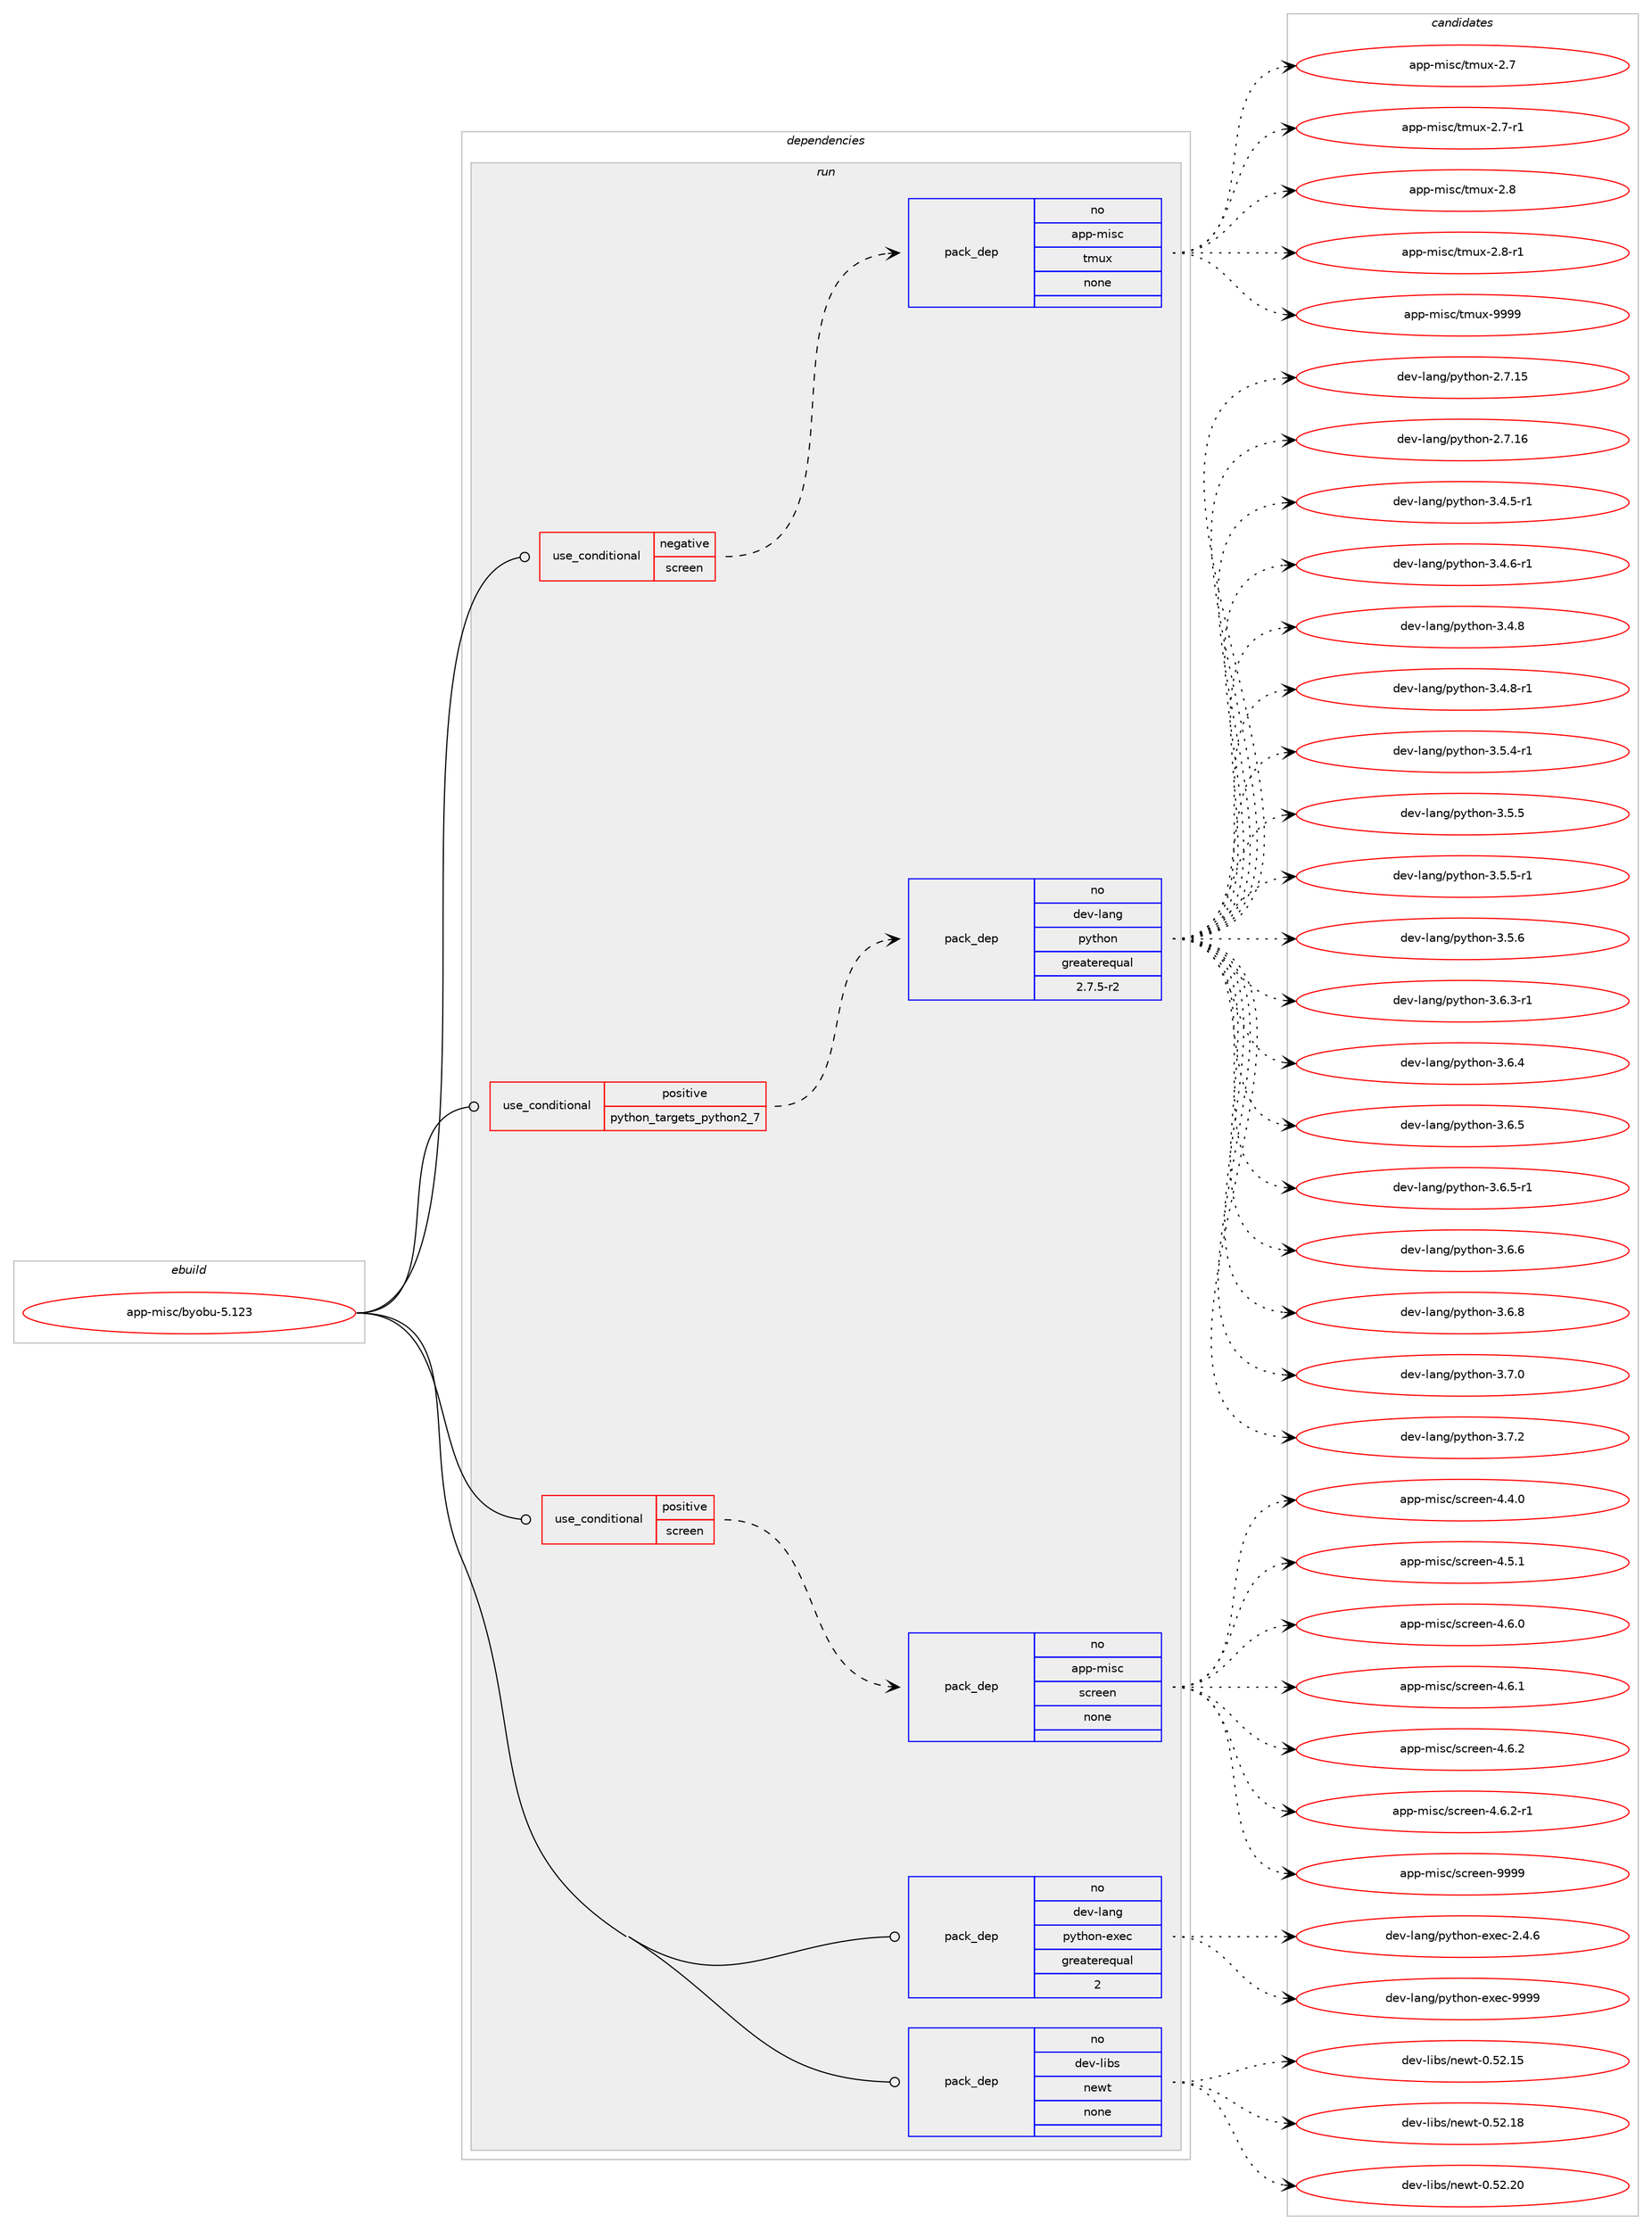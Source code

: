 digraph prolog {

# *************
# Graph options
# *************

newrank=true;
concentrate=true;
compound=true;
graph [rankdir=LR,fontname=Helvetica,fontsize=10,ranksep=1.5];#, ranksep=2.5, nodesep=0.2];
edge  [arrowhead=vee];
node  [fontname=Helvetica,fontsize=10];

# **********
# The ebuild
# **********

subgraph cluster_leftcol {
color=gray;
rank=same;
label=<<i>ebuild</i>>;
id [label="app-misc/byobu-5.123", color=red, width=4, href="../app-misc/byobu-5.123.svg"];
}

# ****************
# The dependencies
# ****************

subgraph cluster_midcol {
color=gray;
label=<<i>dependencies</i>>;
subgraph cluster_compile {
fillcolor="#eeeeee";
style=filled;
label=<<i>compile</i>>;
}
subgraph cluster_compileandrun {
fillcolor="#eeeeee";
style=filled;
label=<<i>compile and run</i>>;
}
subgraph cluster_run {
fillcolor="#eeeeee";
style=filled;
label=<<i>run</i>>;
subgraph cond353135 {
dependency1298084 [label=<<TABLE BORDER="0" CELLBORDER="1" CELLSPACING="0" CELLPADDING="4"><TR><TD ROWSPAN="3" CELLPADDING="10">use_conditional</TD></TR><TR><TD>negative</TD></TR><TR><TD>screen</TD></TR></TABLE>>, shape=none, color=red];
subgraph pack924760 {
dependency1298085 [label=<<TABLE BORDER="0" CELLBORDER="1" CELLSPACING="0" CELLPADDING="4" WIDTH="220"><TR><TD ROWSPAN="6" CELLPADDING="30">pack_dep</TD></TR><TR><TD WIDTH="110">no</TD></TR><TR><TD>app-misc</TD></TR><TR><TD>tmux</TD></TR><TR><TD>none</TD></TR><TR><TD></TD></TR></TABLE>>, shape=none, color=blue];
}
dependency1298084:e -> dependency1298085:w [weight=20,style="dashed",arrowhead="vee"];
}
id:e -> dependency1298084:w [weight=20,style="solid",arrowhead="odot"];
subgraph cond353136 {
dependency1298086 [label=<<TABLE BORDER="0" CELLBORDER="1" CELLSPACING="0" CELLPADDING="4"><TR><TD ROWSPAN="3" CELLPADDING="10">use_conditional</TD></TR><TR><TD>positive</TD></TR><TR><TD>python_targets_python2_7</TD></TR></TABLE>>, shape=none, color=red];
subgraph pack924761 {
dependency1298087 [label=<<TABLE BORDER="0" CELLBORDER="1" CELLSPACING="0" CELLPADDING="4" WIDTH="220"><TR><TD ROWSPAN="6" CELLPADDING="30">pack_dep</TD></TR><TR><TD WIDTH="110">no</TD></TR><TR><TD>dev-lang</TD></TR><TR><TD>python</TD></TR><TR><TD>greaterequal</TD></TR><TR><TD>2.7.5-r2</TD></TR></TABLE>>, shape=none, color=blue];
}
dependency1298086:e -> dependency1298087:w [weight=20,style="dashed",arrowhead="vee"];
}
id:e -> dependency1298086:w [weight=20,style="solid",arrowhead="odot"];
subgraph cond353137 {
dependency1298088 [label=<<TABLE BORDER="0" CELLBORDER="1" CELLSPACING="0" CELLPADDING="4"><TR><TD ROWSPAN="3" CELLPADDING="10">use_conditional</TD></TR><TR><TD>positive</TD></TR><TR><TD>screen</TD></TR></TABLE>>, shape=none, color=red];
subgraph pack924762 {
dependency1298089 [label=<<TABLE BORDER="0" CELLBORDER="1" CELLSPACING="0" CELLPADDING="4" WIDTH="220"><TR><TD ROWSPAN="6" CELLPADDING="30">pack_dep</TD></TR><TR><TD WIDTH="110">no</TD></TR><TR><TD>app-misc</TD></TR><TR><TD>screen</TD></TR><TR><TD>none</TD></TR><TR><TD></TD></TR></TABLE>>, shape=none, color=blue];
}
dependency1298088:e -> dependency1298089:w [weight=20,style="dashed",arrowhead="vee"];
}
id:e -> dependency1298088:w [weight=20,style="solid",arrowhead="odot"];
subgraph pack924763 {
dependency1298090 [label=<<TABLE BORDER="0" CELLBORDER="1" CELLSPACING="0" CELLPADDING="4" WIDTH="220"><TR><TD ROWSPAN="6" CELLPADDING="30">pack_dep</TD></TR><TR><TD WIDTH="110">no</TD></TR><TR><TD>dev-lang</TD></TR><TR><TD>python-exec</TD></TR><TR><TD>greaterequal</TD></TR><TR><TD>2</TD></TR></TABLE>>, shape=none, color=blue];
}
id:e -> dependency1298090:w [weight=20,style="solid",arrowhead="odot"];
subgraph pack924764 {
dependency1298091 [label=<<TABLE BORDER="0" CELLBORDER="1" CELLSPACING="0" CELLPADDING="4" WIDTH="220"><TR><TD ROWSPAN="6" CELLPADDING="30">pack_dep</TD></TR><TR><TD WIDTH="110">no</TD></TR><TR><TD>dev-libs</TD></TR><TR><TD>newt</TD></TR><TR><TD>none</TD></TR><TR><TD></TD></TR></TABLE>>, shape=none, color=blue];
}
id:e -> dependency1298091:w [weight=20,style="solid",arrowhead="odot"];
}
}

# **************
# The candidates
# **************

subgraph cluster_choices {
rank=same;
color=gray;
label=<<i>candidates</i>>;

subgraph choice924760 {
color=black;
nodesep=1;
choice9711211245109105115994711610911712045504655 [label="app-misc/tmux-2.7", color=red, width=4,href="../app-misc/tmux-2.7.svg"];
choice97112112451091051159947116109117120455046554511449 [label="app-misc/tmux-2.7-r1", color=red, width=4,href="../app-misc/tmux-2.7-r1.svg"];
choice9711211245109105115994711610911712045504656 [label="app-misc/tmux-2.8", color=red, width=4,href="../app-misc/tmux-2.8.svg"];
choice97112112451091051159947116109117120455046564511449 [label="app-misc/tmux-2.8-r1", color=red, width=4,href="../app-misc/tmux-2.8-r1.svg"];
choice971121124510910511599471161091171204557575757 [label="app-misc/tmux-9999", color=red, width=4,href="../app-misc/tmux-9999.svg"];
dependency1298085:e -> choice9711211245109105115994711610911712045504655:w [style=dotted,weight="100"];
dependency1298085:e -> choice97112112451091051159947116109117120455046554511449:w [style=dotted,weight="100"];
dependency1298085:e -> choice9711211245109105115994711610911712045504656:w [style=dotted,weight="100"];
dependency1298085:e -> choice97112112451091051159947116109117120455046564511449:w [style=dotted,weight="100"];
dependency1298085:e -> choice971121124510910511599471161091171204557575757:w [style=dotted,weight="100"];
}
subgraph choice924761 {
color=black;
nodesep=1;
choice10010111845108971101034711212111610411111045504655464953 [label="dev-lang/python-2.7.15", color=red, width=4,href="../dev-lang/python-2.7.15.svg"];
choice10010111845108971101034711212111610411111045504655464954 [label="dev-lang/python-2.7.16", color=red, width=4,href="../dev-lang/python-2.7.16.svg"];
choice1001011184510897110103471121211161041111104551465246534511449 [label="dev-lang/python-3.4.5-r1", color=red, width=4,href="../dev-lang/python-3.4.5-r1.svg"];
choice1001011184510897110103471121211161041111104551465246544511449 [label="dev-lang/python-3.4.6-r1", color=red, width=4,href="../dev-lang/python-3.4.6-r1.svg"];
choice100101118451089711010347112121116104111110455146524656 [label="dev-lang/python-3.4.8", color=red, width=4,href="../dev-lang/python-3.4.8.svg"];
choice1001011184510897110103471121211161041111104551465246564511449 [label="dev-lang/python-3.4.8-r1", color=red, width=4,href="../dev-lang/python-3.4.8-r1.svg"];
choice1001011184510897110103471121211161041111104551465346524511449 [label="dev-lang/python-3.5.4-r1", color=red, width=4,href="../dev-lang/python-3.5.4-r1.svg"];
choice100101118451089711010347112121116104111110455146534653 [label="dev-lang/python-3.5.5", color=red, width=4,href="../dev-lang/python-3.5.5.svg"];
choice1001011184510897110103471121211161041111104551465346534511449 [label="dev-lang/python-3.5.5-r1", color=red, width=4,href="../dev-lang/python-3.5.5-r1.svg"];
choice100101118451089711010347112121116104111110455146534654 [label="dev-lang/python-3.5.6", color=red, width=4,href="../dev-lang/python-3.5.6.svg"];
choice1001011184510897110103471121211161041111104551465446514511449 [label="dev-lang/python-3.6.3-r1", color=red, width=4,href="../dev-lang/python-3.6.3-r1.svg"];
choice100101118451089711010347112121116104111110455146544652 [label="dev-lang/python-3.6.4", color=red, width=4,href="../dev-lang/python-3.6.4.svg"];
choice100101118451089711010347112121116104111110455146544653 [label="dev-lang/python-3.6.5", color=red, width=4,href="../dev-lang/python-3.6.5.svg"];
choice1001011184510897110103471121211161041111104551465446534511449 [label="dev-lang/python-3.6.5-r1", color=red, width=4,href="../dev-lang/python-3.6.5-r1.svg"];
choice100101118451089711010347112121116104111110455146544654 [label="dev-lang/python-3.6.6", color=red, width=4,href="../dev-lang/python-3.6.6.svg"];
choice100101118451089711010347112121116104111110455146544656 [label="dev-lang/python-3.6.8", color=red, width=4,href="../dev-lang/python-3.6.8.svg"];
choice100101118451089711010347112121116104111110455146554648 [label="dev-lang/python-3.7.0", color=red, width=4,href="../dev-lang/python-3.7.0.svg"];
choice100101118451089711010347112121116104111110455146554650 [label="dev-lang/python-3.7.2", color=red, width=4,href="../dev-lang/python-3.7.2.svg"];
dependency1298087:e -> choice10010111845108971101034711212111610411111045504655464953:w [style=dotted,weight="100"];
dependency1298087:e -> choice10010111845108971101034711212111610411111045504655464954:w [style=dotted,weight="100"];
dependency1298087:e -> choice1001011184510897110103471121211161041111104551465246534511449:w [style=dotted,weight="100"];
dependency1298087:e -> choice1001011184510897110103471121211161041111104551465246544511449:w [style=dotted,weight="100"];
dependency1298087:e -> choice100101118451089711010347112121116104111110455146524656:w [style=dotted,weight="100"];
dependency1298087:e -> choice1001011184510897110103471121211161041111104551465246564511449:w [style=dotted,weight="100"];
dependency1298087:e -> choice1001011184510897110103471121211161041111104551465346524511449:w [style=dotted,weight="100"];
dependency1298087:e -> choice100101118451089711010347112121116104111110455146534653:w [style=dotted,weight="100"];
dependency1298087:e -> choice1001011184510897110103471121211161041111104551465346534511449:w [style=dotted,weight="100"];
dependency1298087:e -> choice100101118451089711010347112121116104111110455146534654:w [style=dotted,weight="100"];
dependency1298087:e -> choice1001011184510897110103471121211161041111104551465446514511449:w [style=dotted,weight="100"];
dependency1298087:e -> choice100101118451089711010347112121116104111110455146544652:w [style=dotted,weight="100"];
dependency1298087:e -> choice100101118451089711010347112121116104111110455146544653:w [style=dotted,weight="100"];
dependency1298087:e -> choice1001011184510897110103471121211161041111104551465446534511449:w [style=dotted,weight="100"];
dependency1298087:e -> choice100101118451089711010347112121116104111110455146544654:w [style=dotted,weight="100"];
dependency1298087:e -> choice100101118451089711010347112121116104111110455146544656:w [style=dotted,weight="100"];
dependency1298087:e -> choice100101118451089711010347112121116104111110455146554648:w [style=dotted,weight="100"];
dependency1298087:e -> choice100101118451089711010347112121116104111110455146554650:w [style=dotted,weight="100"];
}
subgraph choice924762 {
color=black;
nodesep=1;
choice9711211245109105115994711599114101101110455246524648 [label="app-misc/screen-4.4.0", color=red, width=4,href="../app-misc/screen-4.4.0.svg"];
choice9711211245109105115994711599114101101110455246534649 [label="app-misc/screen-4.5.1", color=red, width=4,href="../app-misc/screen-4.5.1.svg"];
choice9711211245109105115994711599114101101110455246544648 [label="app-misc/screen-4.6.0", color=red, width=4,href="../app-misc/screen-4.6.0.svg"];
choice9711211245109105115994711599114101101110455246544649 [label="app-misc/screen-4.6.1", color=red, width=4,href="../app-misc/screen-4.6.1.svg"];
choice9711211245109105115994711599114101101110455246544650 [label="app-misc/screen-4.6.2", color=red, width=4,href="../app-misc/screen-4.6.2.svg"];
choice97112112451091051159947115991141011011104552465446504511449 [label="app-misc/screen-4.6.2-r1", color=red, width=4,href="../app-misc/screen-4.6.2-r1.svg"];
choice97112112451091051159947115991141011011104557575757 [label="app-misc/screen-9999", color=red, width=4,href="../app-misc/screen-9999.svg"];
dependency1298089:e -> choice9711211245109105115994711599114101101110455246524648:w [style=dotted,weight="100"];
dependency1298089:e -> choice9711211245109105115994711599114101101110455246534649:w [style=dotted,weight="100"];
dependency1298089:e -> choice9711211245109105115994711599114101101110455246544648:w [style=dotted,weight="100"];
dependency1298089:e -> choice9711211245109105115994711599114101101110455246544649:w [style=dotted,weight="100"];
dependency1298089:e -> choice9711211245109105115994711599114101101110455246544650:w [style=dotted,weight="100"];
dependency1298089:e -> choice97112112451091051159947115991141011011104552465446504511449:w [style=dotted,weight="100"];
dependency1298089:e -> choice97112112451091051159947115991141011011104557575757:w [style=dotted,weight="100"];
}
subgraph choice924763 {
color=black;
nodesep=1;
choice1001011184510897110103471121211161041111104510112010199455046524654 [label="dev-lang/python-exec-2.4.6", color=red, width=4,href="../dev-lang/python-exec-2.4.6.svg"];
choice10010111845108971101034711212111610411111045101120101994557575757 [label="dev-lang/python-exec-9999", color=red, width=4,href="../dev-lang/python-exec-9999.svg"];
dependency1298090:e -> choice1001011184510897110103471121211161041111104510112010199455046524654:w [style=dotted,weight="100"];
dependency1298090:e -> choice10010111845108971101034711212111610411111045101120101994557575757:w [style=dotted,weight="100"];
}
subgraph choice924764 {
color=black;
nodesep=1;
choice1001011184510810598115471101011191164548465350464953 [label="dev-libs/newt-0.52.15", color=red, width=4,href="../dev-libs/newt-0.52.15.svg"];
choice1001011184510810598115471101011191164548465350464956 [label="dev-libs/newt-0.52.18", color=red, width=4,href="../dev-libs/newt-0.52.18.svg"];
choice1001011184510810598115471101011191164548465350465048 [label="dev-libs/newt-0.52.20", color=red, width=4,href="../dev-libs/newt-0.52.20.svg"];
dependency1298091:e -> choice1001011184510810598115471101011191164548465350464953:w [style=dotted,weight="100"];
dependency1298091:e -> choice1001011184510810598115471101011191164548465350464956:w [style=dotted,weight="100"];
dependency1298091:e -> choice1001011184510810598115471101011191164548465350465048:w [style=dotted,weight="100"];
}
}

}
